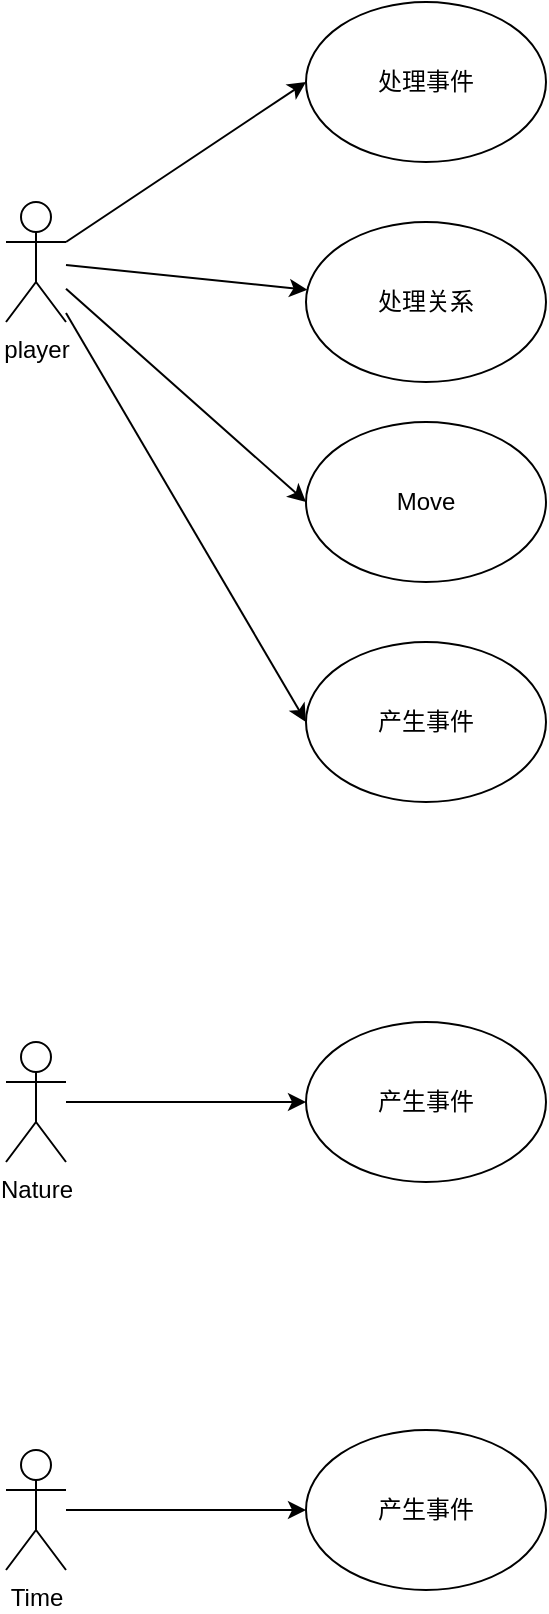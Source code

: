 <mxfile version="20.4.0" type="github">
  <diagram id="v4YBKZwWyJ0v4C3TJx6I" name="第 1 页">
    <mxGraphModel dx="946" dy="646" grid="1" gridSize="10" guides="1" tooltips="1" connect="1" arrows="1" fold="1" page="1" pageScale="1" pageWidth="827" pageHeight="1169" math="0" shadow="0">
      <root>
        <mxCell id="0" />
        <mxCell id="1" parent="0" />
        <mxCell id="rUyr71g_MI1RmwhOUXKb-13" style="edgeStyle=none;rounded=0;orthogonalLoop=1;jettySize=auto;html=1;" edge="1" parent="1" source="rUyr71g_MI1RmwhOUXKb-1" target="rUyr71g_MI1RmwhOUXKb-6">
          <mxGeometry relative="1" as="geometry" />
        </mxCell>
        <mxCell id="rUyr71g_MI1RmwhOUXKb-14" style="edgeStyle=none;rounded=0;orthogonalLoop=1;jettySize=auto;html=1;entryX=0;entryY=0.5;entryDx=0;entryDy=0;" edge="1" parent="1" source="rUyr71g_MI1RmwhOUXKb-1" target="rUyr71g_MI1RmwhOUXKb-10">
          <mxGeometry relative="1" as="geometry" />
        </mxCell>
        <mxCell id="rUyr71g_MI1RmwhOUXKb-16" style="edgeStyle=none;rounded=0;orthogonalLoop=1;jettySize=auto;html=1;entryX=0;entryY=0.5;entryDx=0;entryDy=0;" edge="1" parent="1" source="rUyr71g_MI1RmwhOUXKb-1" target="rUyr71g_MI1RmwhOUXKb-15">
          <mxGeometry relative="1" as="geometry" />
        </mxCell>
        <mxCell id="rUyr71g_MI1RmwhOUXKb-21" style="edgeStyle=none;rounded=0;orthogonalLoop=1;jettySize=auto;html=1;entryX=0;entryY=0.5;entryDx=0;entryDy=0;" edge="1" parent="1" source="rUyr71g_MI1RmwhOUXKb-1" target="rUyr71g_MI1RmwhOUXKb-20">
          <mxGeometry relative="1" as="geometry" />
        </mxCell>
        <mxCell id="rUyr71g_MI1RmwhOUXKb-1" value="player" style="shape=umlActor;verticalLabelPosition=bottom;verticalAlign=top;html=1;outlineConnect=0;" vertex="1" parent="1">
          <mxGeometry x="160" y="150" width="30" height="60" as="geometry" />
        </mxCell>
        <mxCell id="rUyr71g_MI1RmwhOUXKb-22" style="edgeStyle=none;rounded=0;orthogonalLoop=1;jettySize=auto;html=1;" edge="1" parent="1" source="rUyr71g_MI1RmwhOUXKb-3" target="rUyr71g_MI1RmwhOUXKb-19">
          <mxGeometry relative="1" as="geometry" />
        </mxCell>
        <mxCell id="rUyr71g_MI1RmwhOUXKb-3" value="Nature" style="shape=umlActor;verticalLabelPosition=bottom;verticalAlign=top;html=1;outlineConnect=0;" vertex="1" parent="1">
          <mxGeometry x="160" y="570" width="30" height="60" as="geometry" />
        </mxCell>
        <mxCell id="rUyr71g_MI1RmwhOUXKb-24" style="edgeStyle=none;rounded=0;orthogonalLoop=1;jettySize=auto;html=1;" edge="1" parent="1" source="rUyr71g_MI1RmwhOUXKb-4" target="rUyr71g_MI1RmwhOUXKb-23">
          <mxGeometry relative="1" as="geometry" />
        </mxCell>
        <mxCell id="rUyr71g_MI1RmwhOUXKb-4" value="Time" style="shape=umlActor;verticalLabelPosition=bottom;verticalAlign=top;html=1;outlineConnect=0;" vertex="1" parent="1">
          <mxGeometry x="160" y="774" width="30" height="60" as="geometry" />
        </mxCell>
        <mxCell id="rUyr71g_MI1RmwhOUXKb-6" value="处理关系" style="ellipse;whiteSpace=wrap;html=1;" vertex="1" parent="1">
          <mxGeometry x="310" y="160" width="120" height="80" as="geometry" />
        </mxCell>
        <mxCell id="rUyr71g_MI1RmwhOUXKb-10" value="Move" style="ellipse;whiteSpace=wrap;html=1;" vertex="1" parent="1">
          <mxGeometry x="310" y="260" width="120" height="80" as="geometry" />
        </mxCell>
        <mxCell id="rUyr71g_MI1RmwhOUXKb-15" value="处理事件" style="ellipse;whiteSpace=wrap;html=1;" vertex="1" parent="1">
          <mxGeometry x="310" y="50" width="120" height="80" as="geometry" />
        </mxCell>
        <mxCell id="rUyr71g_MI1RmwhOUXKb-19" value="产生事件" style="ellipse;whiteSpace=wrap;html=1;" vertex="1" parent="1">
          <mxGeometry x="310" y="560" width="120" height="80" as="geometry" />
        </mxCell>
        <mxCell id="rUyr71g_MI1RmwhOUXKb-20" value="产生事件" style="ellipse;whiteSpace=wrap;html=1;" vertex="1" parent="1">
          <mxGeometry x="310" y="370" width="120" height="80" as="geometry" />
        </mxCell>
        <mxCell id="rUyr71g_MI1RmwhOUXKb-23" value="产生事件" style="ellipse;whiteSpace=wrap;html=1;" vertex="1" parent="1">
          <mxGeometry x="310" y="764" width="120" height="80" as="geometry" />
        </mxCell>
      </root>
    </mxGraphModel>
  </diagram>
</mxfile>
